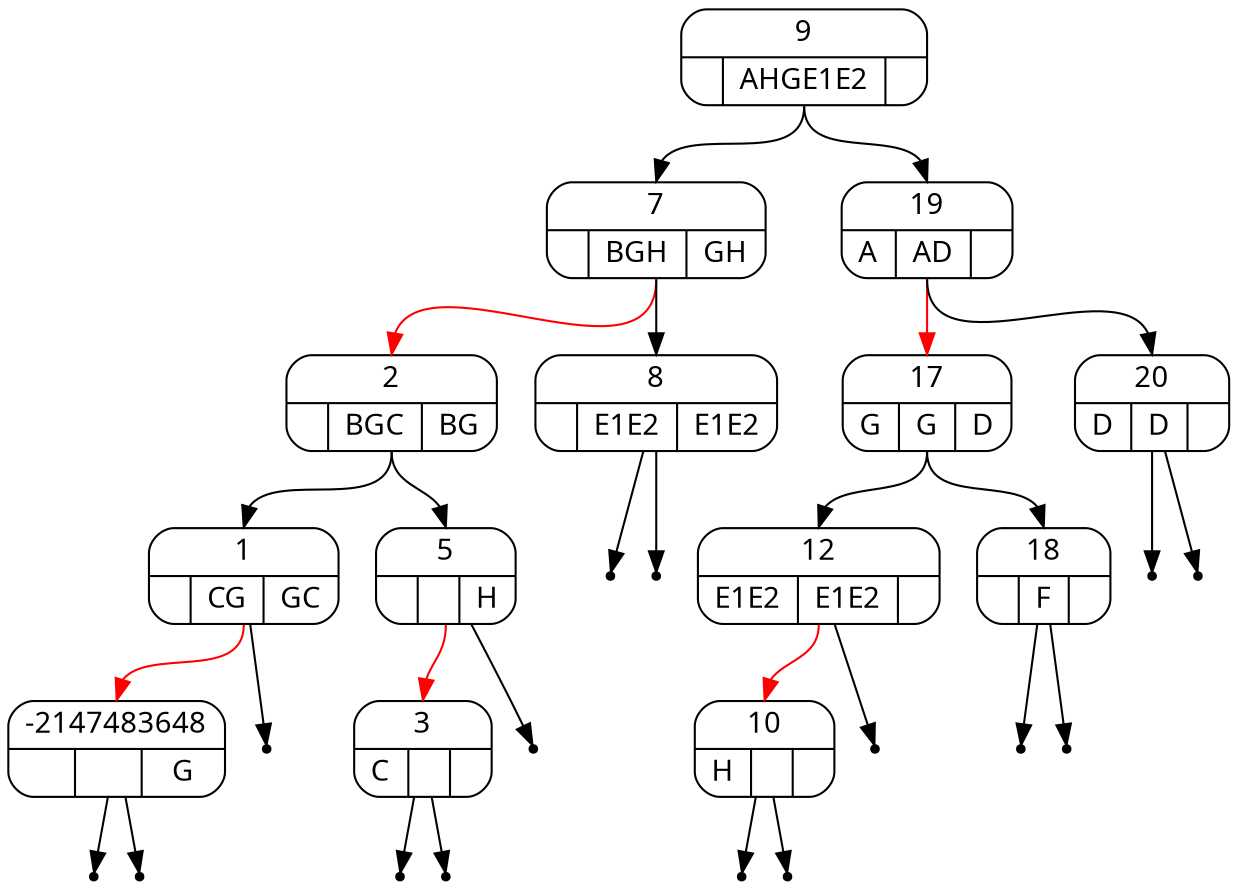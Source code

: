 digraph IntervalBinarySearchTree {
	node [shape=record, style=rounded];
	struct0 [fontname=consola, label="{<key> 9|{|A
H
G
E1
E2|}}"];
	struct1 [fontname=consola, label="{<key> 7|{|B
G
H|G
H}}"];
	struct0:s -> struct1:n [color=black];
	struct2 [fontname=consola, label="{<key> 2|{|B
G
C|B
G}}"];
	struct1:s -> struct2:n [color=red];
	struct3 [fontname=consola, label="{<key> 1|{|C
G|G
C}}"];
	struct2:s -> struct3:n [color=black];
	struct4 [fontname=consola, label="{<key> -2147483648|{||G}}"];
	struct3:s -> struct4:n [color=red];
	leaf0 [shape=point];
	struct4:left -> leaf0;
	leaf1 [shape=point];
	struct4:right -> leaf1;
	leaf2 [shape=point];
	struct3:right -> leaf2;
	struct5 [fontname=consola, label="{<key> 5|{||H}}"];
	struct2:s -> struct5:n [color=black];
	struct6 [fontname=consola, label="{<key> 3|{C||}}"];
	struct5:s -> struct6:n [color=red];
	leaf3 [shape=point];
	struct6:left -> leaf3;
	leaf4 [shape=point];
	struct6:right -> leaf4;
	leaf5 [shape=point];
	struct5:right -> leaf5;
	struct7 [fontname=consola, label="{<key> 8|{|E1
E2|E1
E2}}"];
	struct1:s -> struct7:n [color=black];
	leaf6 [shape=point];
	struct7:left -> leaf6;
	leaf7 [shape=point];
	struct7:right -> leaf7;
	struct8 [fontname=consola, label="{<key> 19|{A|A
D|}}"];
	struct0:s -> struct8:n [color=black];
	struct9 [fontname=consola, label="{<key> 17|{G|G|D}}"];
	struct8:s -> struct9:n [color=red];
	struct10 [fontname=consola, label="{<key> 12|{E1
E2|E1
E2|}}"];
	struct9:s -> struct10:n [color=black];
	struct11 [fontname=consola, label="{<key> 10|{H||}}"];
	struct10:s -> struct11:n [color=red];
	leaf8 [shape=point];
	struct11:left -> leaf8;
	leaf9 [shape=point];
	struct11:right -> leaf9;
	leaf10 [shape=point];
	struct10:right -> leaf10;
	struct12 [fontname=consola, label="{<key> 18|{|F|}}"];
	struct9:s -> struct12:n [color=black];
	leaf11 [shape=point];
	struct12:left -> leaf11;
	leaf12 [shape=point];
	struct12:right -> leaf12;
	struct13 [fontname=consola, label="{<key> 20|{D|D|}}"];
	struct8:s -> struct13:n [color=black];
	leaf13 [shape=point];
	struct13:left -> leaf13;
	leaf14 [shape=point];
	struct13:right -> leaf14;
}
